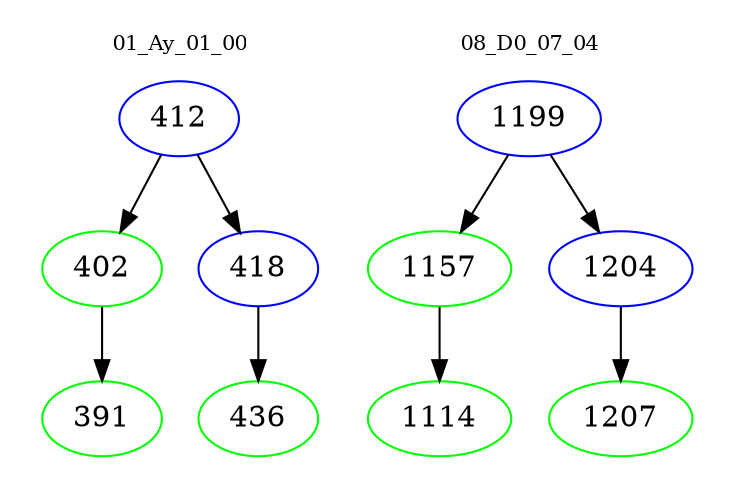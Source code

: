digraph{
subgraph cluster_0 {
color = white
label = "01_Ay_01_00";
fontsize=10;
T0_412 [label="412", color="blue"]
T0_412 -> T0_402 [color="black"]
T0_402 [label="402", color="green"]
T0_402 -> T0_391 [color="black"]
T0_391 [label="391", color="green"]
T0_412 -> T0_418 [color="black"]
T0_418 [label="418", color="blue"]
T0_418 -> T0_436 [color="black"]
T0_436 [label="436", color="green"]
}
subgraph cluster_1 {
color = white
label = "08_D0_07_04";
fontsize=10;
T1_1199 [label="1199", color="blue"]
T1_1199 -> T1_1157 [color="black"]
T1_1157 [label="1157", color="green"]
T1_1157 -> T1_1114 [color="black"]
T1_1114 [label="1114", color="green"]
T1_1199 -> T1_1204 [color="black"]
T1_1204 [label="1204", color="blue"]
T1_1204 -> T1_1207 [color="black"]
T1_1207 [label="1207", color="green"]
}
}
